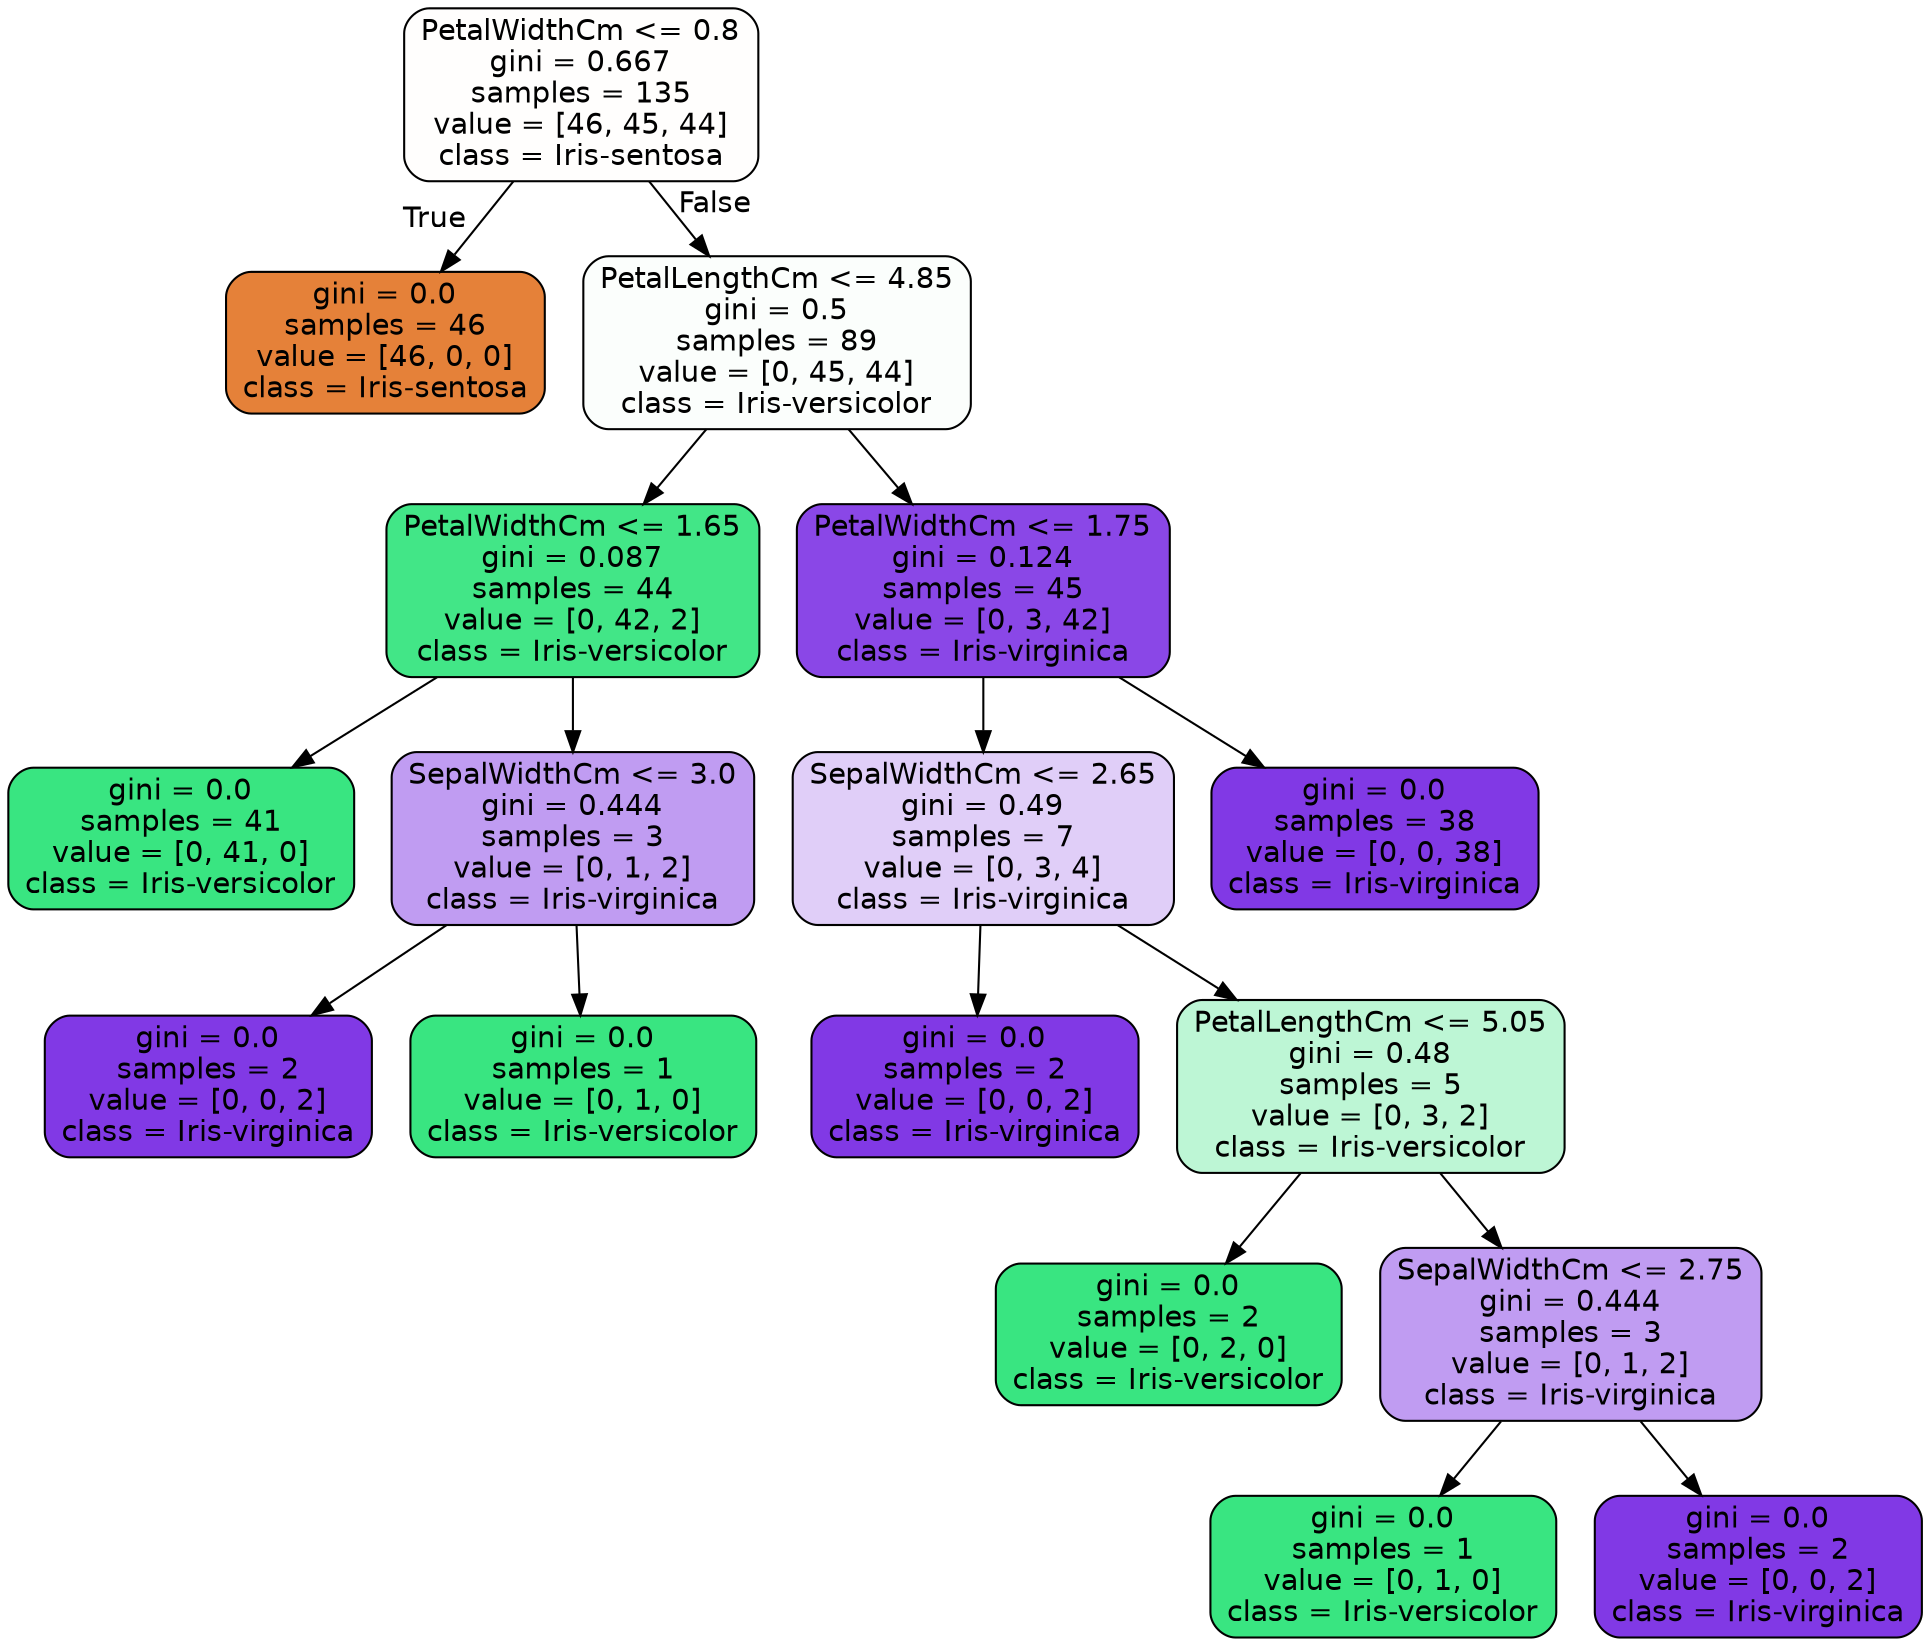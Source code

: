 digraph Tree {
node [shape=box, style="filled, rounded", color="black", fontname="helvetica"] ;
edge [fontname="helvetica"] ;
0 [label="PetalWidthCm <= 0.8\ngini = 0.667\nsamples = 135\nvalue = [46, 45, 44]\nclass = Iris-sentosa", fillcolor="#fffefd"] ;
1 [label="gini = 0.0\nsamples = 46\nvalue = [46, 0, 0]\nclass = Iris-sentosa", fillcolor="#e58139"] ;
0 -> 1 [labeldistance=2.5, labelangle=45, headlabel="True"] ;
2 [label="PetalLengthCm <= 4.85\ngini = 0.5\nsamples = 89\nvalue = [0, 45, 44]\nclass = Iris-versicolor", fillcolor="#fbfefc"] ;
0 -> 2 [labeldistance=2.5, labelangle=-45, headlabel="False"] ;
3 [label="PetalWidthCm <= 1.65\ngini = 0.087\nsamples = 44\nvalue = [0, 42, 2]\nclass = Iris-versicolor", fillcolor="#42e687"] ;
2 -> 3 ;
4 [label="gini = 0.0\nsamples = 41\nvalue = [0, 41, 0]\nclass = Iris-versicolor", fillcolor="#39e581"] ;
3 -> 4 ;
5 [label="SepalWidthCm <= 3.0\ngini = 0.444\nsamples = 3\nvalue = [0, 1, 2]\nclass = Iris-virginica", fillcolor="#c09cf2"] ;
3 -> 5 ;
6 [label="gini = 0.0\nsamples = 2\nvalue = [0, 0, 2]\nclass = Iris-virginica", fillcolor="#8139e5"] ;
5 -> 6 ;
7 [label="gini = 0.0\nsamples = 1\nvalue = [0, 1, 0]\nclass = Iris-versicolor", fillcolor="#39e581"] ;
5 -> 7 ;
8 [label="PetalWidthCm <= 1.75\ngini = 0.124\nsamples = 45\nvalue = [0, 3, 42]\nclass = Iris-virginica", fillcolor="#8a47e7"] ;
2 -> 8 ;
9 [label="SepalWidthCm <= 2.65\ngini = 0.49\nsamples = 7\nvalue = [0, 3, 4]\nclass = Iris-virginica", fillcolor="#e0cef8"] ;
8 -> 9 ;
10 [label="gini = 0.0\nsamples = 2\nvalue = [0, 0, 2]\nclass = Iris-virginica", fillcolor="#8139e5"] ;
9 -> 10 ;
11 [label="PetalLengthCm <= 5.05\ngini = 0.48\nsamples = 5\nvalue = [0, 3, 2]\nclass = Iris-versicolor", fillcolor="#bdf6d5"] ;
9 -> 11 ;
12 [label="gini = 0.0\nsamples = 2\nvalue = [0, 2, 0]\nclass = Iris-versicolor", fillcolor="#39e581"] ;
11 -> 12 ;
13 [label="SepalWidthCm <= 2.75\ngini = 0.444\nsamples = 3\nvalue = [0, 1, 2]\nclass = Iris-virginica", fillcolor="#c09cf2"] ;
11 -> 13 ;
14 [label="gini = 0.0\nsamples = 1\nvalue = [0, 1, 0]\nclass = Iris-versicolor", fillcolor="#39e581"] ;
13 -> 14 ;
15 [label="gini = 0.0\nsamples = 2\nvalue = [0, 0, 2]\nclass = Iris-virginica", fillcolor="#8139e5"] ;
13 -> 15 ;
16 [label="gini = 0.0\nsamples = 38\nvalue = [0, 0, 38]\nclass = Iris-virginica", fillcolor="#8139e5"] ;
8 -> 16 ;
}